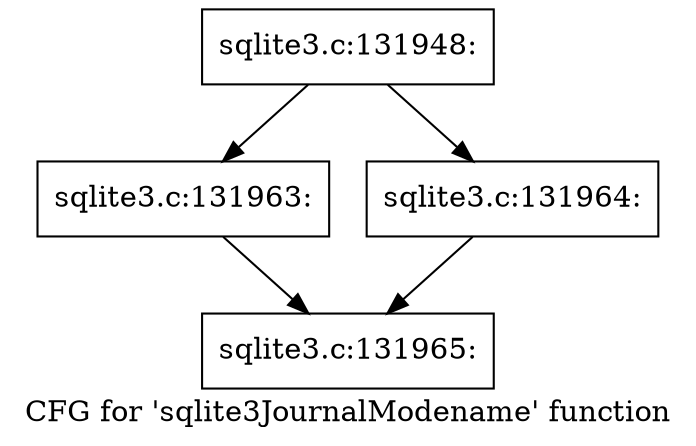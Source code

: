 digraph "CFG for 'sqlite3JournalModename' function" {
	label="CFG for 'sqlite3JournalModename' function";

	Node0x55c0f849eff0 [shape=record,label="{sqlite3.c:131948:}"];
	Node0x55c0f849eff0 -> Node0x55c0f84a42c0;
	Node0x55c0f849eff0 -> Node0x55c0f84aded0;
	Node0x55c0f84a42c0 [shape=record,label="{sqlite3.c:131963:}"];
	Node0x55c0f84a42c0 -> Node0x55c0f84a46b0;
	Node0x55c0f84aded0 [shape=record,label="{sqlite3.c:131964:}"];
	Node0x55c0f84aded0 -> Node0x55c0f84a46b0;
	Node0x55c0f84a46b0 [shape=record,label="{sqlite3.c:131965:}"];
}
